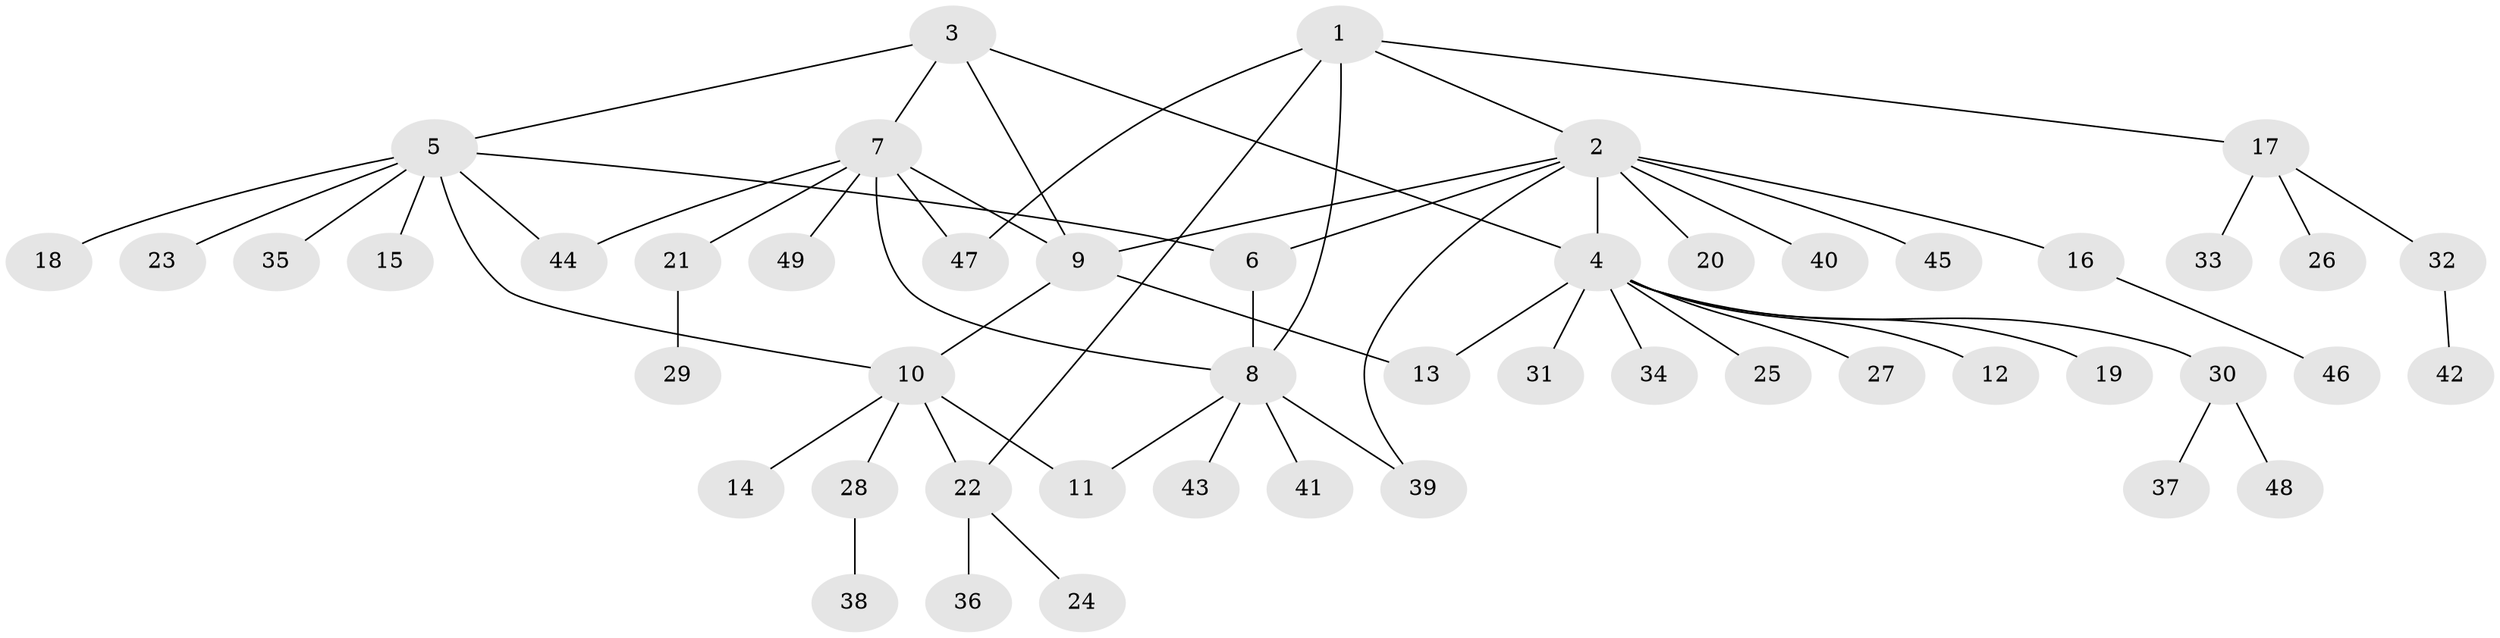 // Generated by graph-tools (version 1.1) at 2025/54/03/09/25 04:54:08]
// undirected, 49 vertices, 60 edges
graph export_dot {
graph [start="1"]
  node [color=gray90,style=filled];
  1;
  2;
  3;
  4;
  5;
  6;
  7;
  8;
  9;
  10;
  11;
  12;
  13;
  14;
  15;
  16;
  17;
  18;
  19;
  20;
  21;
  22;
  23;
  24;
  25;
  26;
  27;
  28;
  29;
  30;
  31;
  32;
  33;
  34;
  35;
  36;
  37;
  38;
  39;
  40;
  41;
  42;
  43;
  44;
  45;
  46;
  47;
  48;
  49;
  1 -- 2;
  1 -- 8;
  1 -- 17;
  1 -- 22;
  1 -- 47;
  2 -- 4;
  2 -- 6;
  2 -- 9;
  2 -- 16;
  2 -- 20;
  2 -- 39;
  2 -- 40;
  2 -- 45;
  3 -- 4;
  3 -- 5;
  3 -- 7;
  3 -- 9;
  4 -- 12;
  4 -- 13;
  4 -- 19;
  4 -- 25;
  4 -- 27;
  4 -- 30;
  4 -- 31;
  4 -- 34;
  5 -- 6;
  5 -- 10;
  5 -- 15;
  5 -- 18;
  5 -- 23;
  5 -- 35;
  5 -- 44;
  6 -- 8;
  7 -- 8;
  7 -- 9;
  7 -- 21;
  7 -- 44;
  7 -- 47;
  7 -- 49;
  8 -- 11;
  8 -- 39;
  8 -- 41;
  8 -- 43;
  9 -- 10;
  9 -- 13;
  10 -- 11;
  10 -- 14;
  10 -- 22;
  10 -- 28;
  16 -- 46;
  17 -- 26;
  17 -- 32;
  17 -- 33;
  21 -- 29;
  22 -- 24;
  22 -- 36;
  28 -- 38;
  30 -- 37;
  30 -- 48;
  32 -- 42;
}
